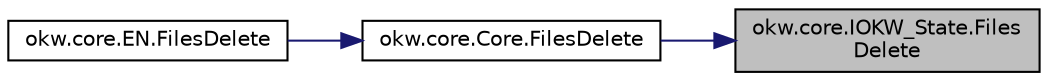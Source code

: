 digraph "okw.core.IOKW_State.FilesDelete"
{
 // INTERACTIVE_SVG=YES
 // LATEX_PDF_SIZE
  edge [fontname="Helvetica",fontsize="10",labelfontname="Helvetica",labelfontsize="10"];
  node [fontname="Helvetica",fontsize="10",shape=record];
  rankdir="RL";
  Node1 [label="okw.core.IOKW_State.Files\lDelete",height=0.2,width=0.4,color="black", fillcolor="grey75", style="filled", fontcolor="black",tooltip="Löscht die gegebene Datei."];
  Node1 -> Node2 [dir="back",color="midnightblue",fontsize="10",style="solid",fontname="Helvetica"];
  Node2 [label="okw.core.Core.FilesDelete",height=0.2,width=0.4,color="black", fillcolor="white", style="filled",URL="$classokw_1_1core_1_1_core.html#a5987c100c94f5ac5fc14cf8c40bc8473",tooltip="Löscht die gegebene Datei."];
  Node2 -> Node3 [dir="back",color="midnightblue",fontsize="10",style="solid",fontname="Helvetica"];
  Node3 [label="okw.core.EN.FilesDelete",height=0.2,width=0.4,color="black", fillcolor="white", style="filled",URL="$classokw_1_1core_1_1_e_n.html#a6d445781569cc37ca71911848a1c5b1b",tooltip="Löscht die gegebene Datei."];
}
